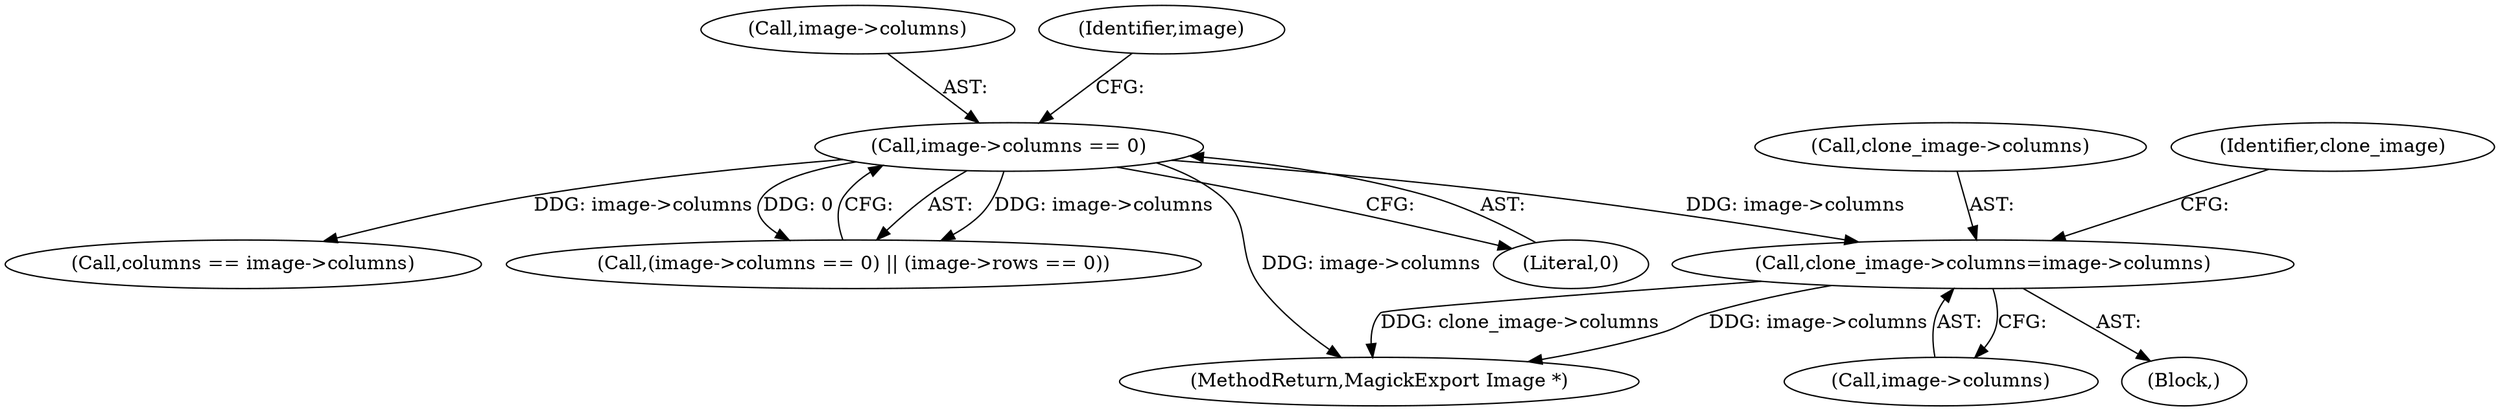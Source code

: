 digraph "0_ImageMagick_01843366d6a7b96e22ad7bb67f3df7d9fd4d5d74@pointer" {
"1000237" [label="(Call,clone_image->columns=image->columns)"];
"1000153" [label="(Call,image->columns == 0)"];
"1000152" [label="(Call,(image->columns == 0) || (image->rows == 0))"];
"1000241" [label="(Call,image->columns)"];
"1000237" [label="(Call,clone_image->columns=image->columns)"];
"1000238" [label="(Call,clone_image->columns)"];
"1000617" [label="(Call,columns == image->columns)"];
"1000154" [label="(Call,image->columns)"];
"1000246" [label="(Identifier,clone_image)"];
"1000844" [label="(MethodReturn,MagickExport Image *)"];
"1000157" [label="(Literal,0)"];
"1000108" [label="(Block,)"];
"1000153" [label="(Call,image->columns == 0)"];
"1000160" [label="(Identifier,image)"];
"1000237" -> "1000108"  [label="AST: "];
"1000237" -> "1000241"  [label="CFG: "];
"1000238" -> "1000237"  [label="AST: "];
"1000241" -> "1000237"  [label="AST: "];
"1000246" -> "1000237"  [label="CFG: "];
"1000237" -> "1000844"  [label="DDG: clone_image->columns"];
"1000237" -> "1000844"  [label="DDG: image->columns"];
"1000153" -> "1000237"  [label="DDG: image->columns"];
"1000153" -> "1000152"  [label="AST: "];
"1000153" -> "1000157"  [label="CFG: "];
"1000154" -> "1000153"  [label="AST: "];
"1000157" -> "1000153"  [label="AST: "];
"1000160" -> "1000153"  [label="CFG: "];
"1000152" -> "1000153"  [label="CFG: "];
"1000153" -> "1000844"  [label="DDG: image->columns"];
"1000153" -> "1000152"  [label="DDG: image->columns"];
"1000153" -> "1000152"  [label="DDG: 0"];
"1000153" -> "1000617"  [label="DDG: image->columns"];
}

